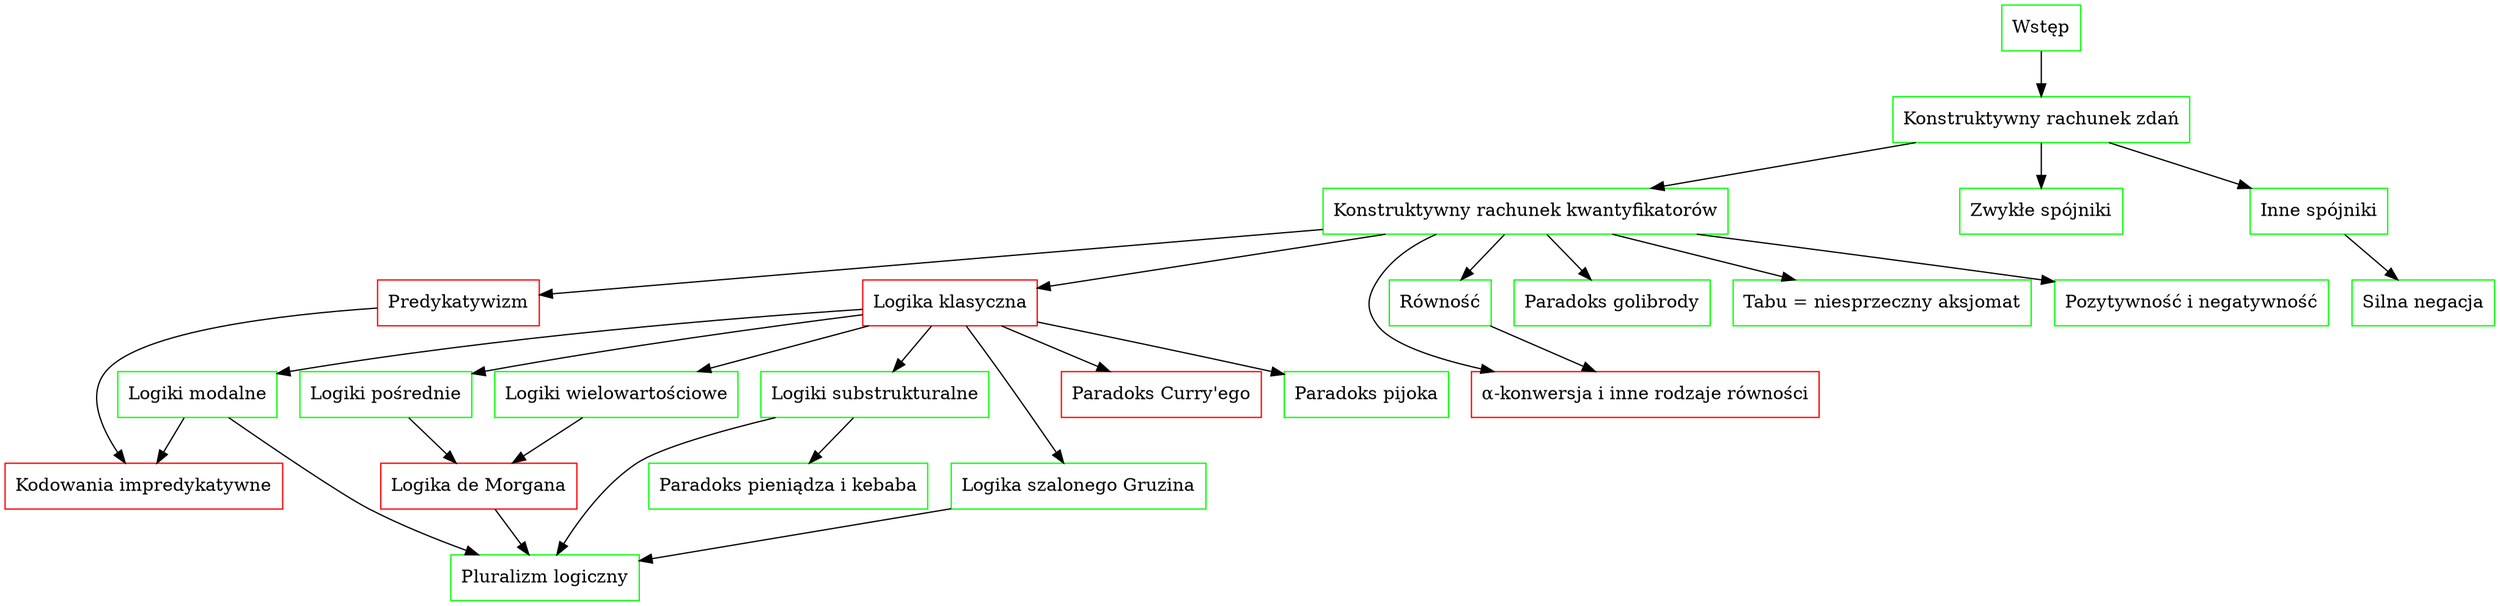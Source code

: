 digraph
{
  node          [shape=rectangle, color=green]

  A             [label = "Wstęp"]

  KRZ           [label = "Konstruktywny rachunek zdań"]
  KRK           [label = "Konstruktywny rachunek kwantyfikatorów"]

  LK            [label = "Logika klasyczna", color = red]
  LdM           [label = "Logika de Morgana", color = red]

  LModalne      [label = "Logiki modalne"]
  LPośrednie    [label = "Logiki pośrednie"]
  LSub          [label = "Logiki substrukturalne"]
  LMV           [label = "Logiki wielowartościowe"]
  CoL           [label = "Logika szalonego Gruzina"]
  
  Pred          [label = "Predykatywizm", color = red]
  Impred        [label = "Kodowania impredykatywne", color = red]
  α             [label = "α-konwersja i inne rodzaje równości", color = red]
  
  Curry         [label = "Paradoks Curry'ego", color = red]
  Golibroda     [label = "Paradoks golibrody"]
  Kebab         [label = "Paradoks pieniądza i kebaba"]
  Pijok         [label = "Paradoks pijoka"]

  Tabu          [label = "Tabu = niesprzeczny aksjomat"]

  Pluralizm     [label = "Pluralizm logiczny"]

  PosNeg        [label = "Pozytywność i negatywność"]

  A             -> KRZ

  KRZ           -> KRK, "Zwykłe spójniki", "Inne spójniki"
  "Inne spójniki" -> "Silna negacja"
  KRK           -> LK, Tabu, Golibroda, Pred, α, Równość, PosNeg

  LK            -> {LModalne, LPośrednie, LSub, LMV, CoL, Pijok, Curry}
  LPośrednie    -> LdM
  LMV           -> LdM

  LdM           -> Pluralizm
  LSub          -> Pluralizm, Kebab
  LModalne      -> Pluralizm, Impred
  CoL           -> Pluralizm

  Pred          -> Impred

  Równość       -> α

}

